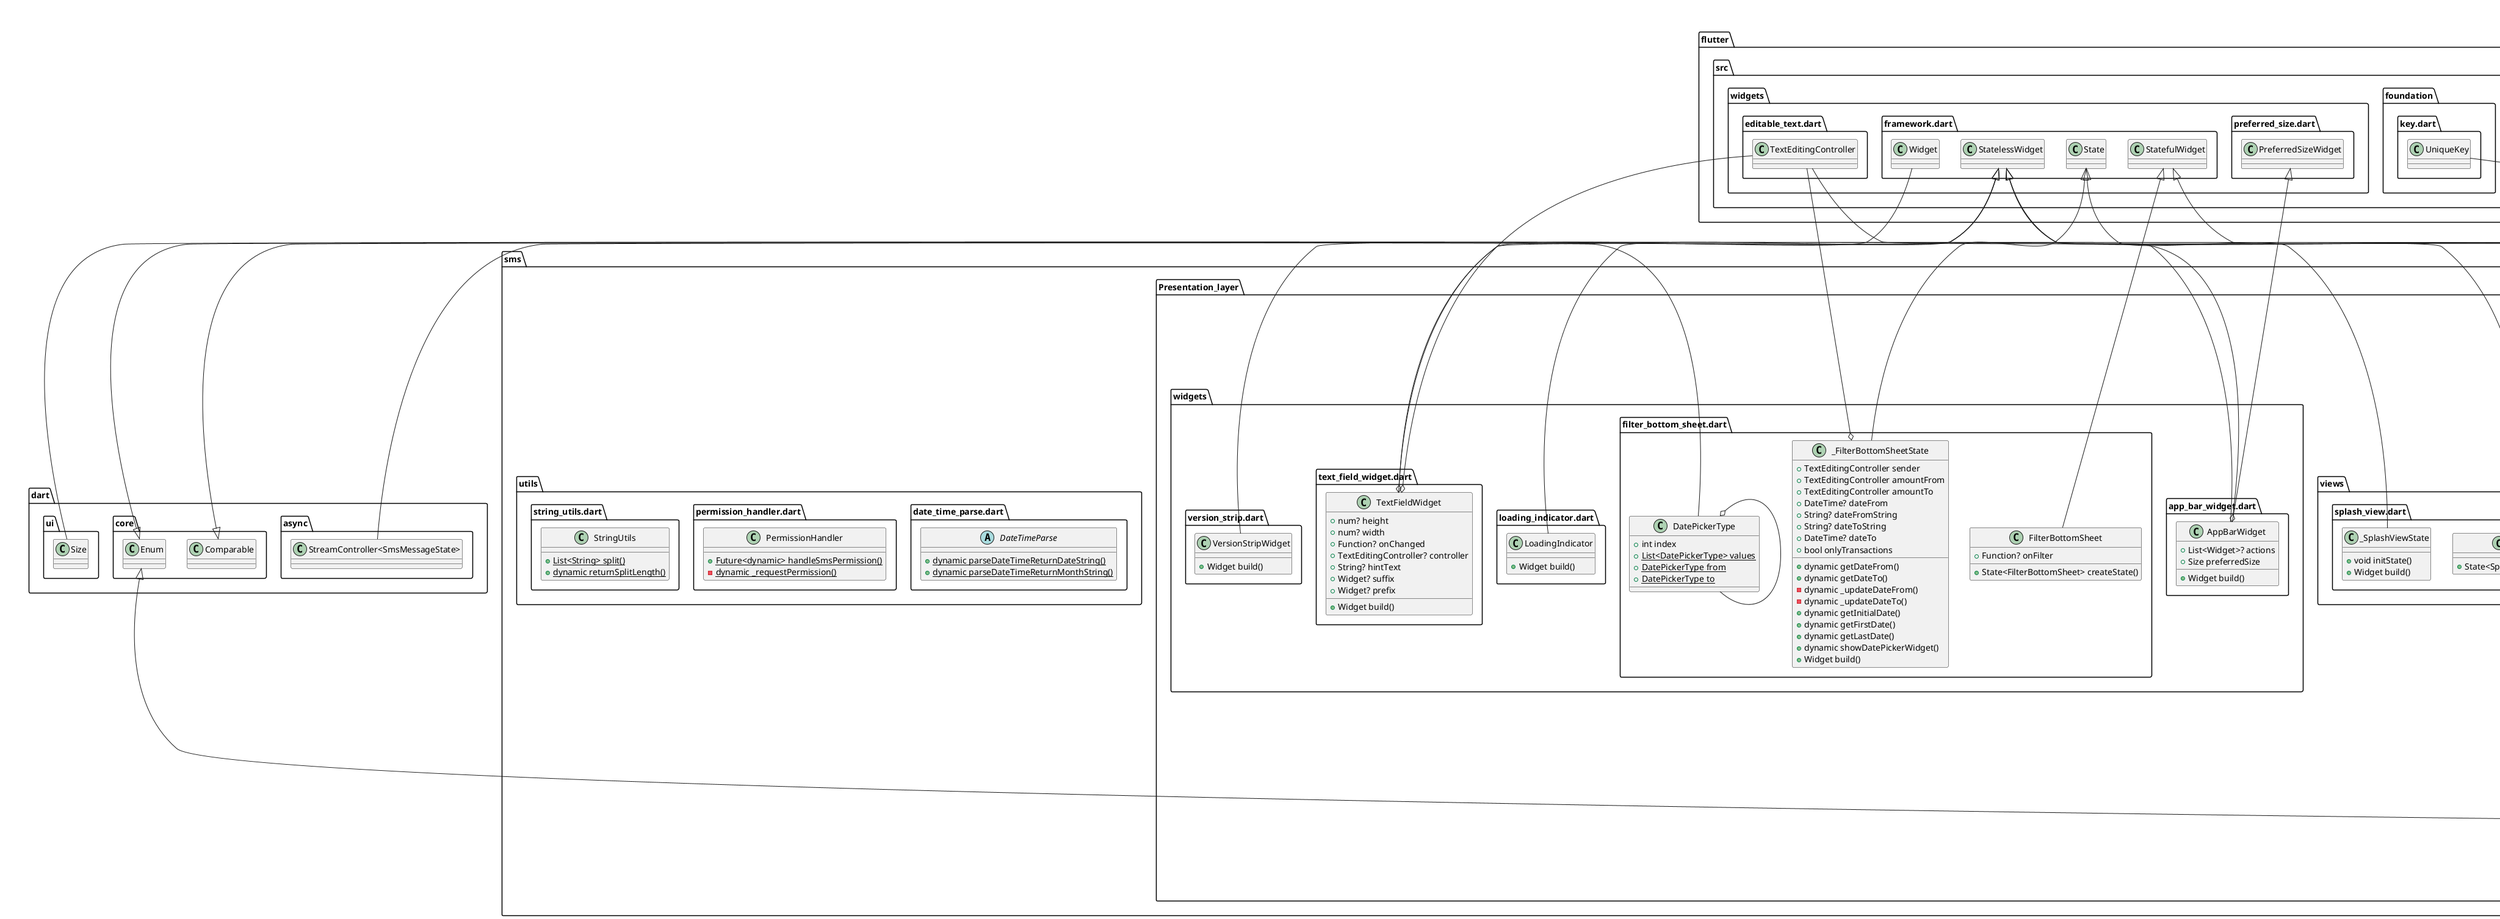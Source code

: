 @startuml
set namespaceSeparator ::

class "sms::data_layer::models::sms.dart::Sms" {
  +int? id
  +int? threadId
  +String? sender
  +String? body
  +bool? read
  +DateTime? date
  +DateTime? dateSent
  +SmsMessageKind? kind
  -SmsMessageState _state
  +double? amount
  +bool? isTransaction
  -StreamController<SmsMessageState> _stateStreamController
  -double? _getAmount()
  +int compareTo()
}

"sms::data_layer::models::sms.dart::Sms" o-- "flutter_sms_inbox::flutter_sms_inbox.dart::SmsMessageKind"
"sms::data_layer::models::sms.dart::Sms" o-- "flutter_sms_inbox::flutter_sms_inbox.dart::SmsMessageState"
"sms::data_layer::models::sms.dart::Sms" o-- "dart::async::StreamController<SmsMessageState>"
"dart::core::Comparable" <|-- "sms::data_layer::models::sms.dart::Sms"

class "sms::data_layer::services::fetch.dart::Fetch" {
  +Future<List<Sms>> fetchMessages()
  +List<Sms> parseSmsListIntoModels()
}

"sms::data_layer::services::sms_services.dart::SmsService" <|-- "sms::data_layer::services::fetch.dart::Fetch"

abstract class "sms::data_layer::services::sms_services.dart::SmsService" {
  +Future<List<Sms>> fetchMessages()
  +List<Sms> parseSmsListIntoModels()
}

class "sms::Presentation_layer::controllers::sms_controller.dart::SmsController" {
  +bool? isLoadingMessages
  +String? loadingErrorMessage
  +List<Sms> smsMessageList
  +List<Sms> smsMessageListToShow
  +List<bool> isExpanded
  +Permission? permissionStatus
  +bool? fetchFailed
  +int monthCount
  +TextEditingController searchKeywordController
  +UniqueKey? expansionTileReRenderKey
  +bool isFiltered
  +dynamic getMonthCount()
  +dynamic clearFilter()
  +dynamic getTextSpanLength()
  +dynamic changeIsExpandedState()
  +dynamic changeIsFilteredState()
  +dynamic expandAllMessages()
  +dynamic collapseAllMessages()
  +List<String> getBodyText()
  +String getTotalMonths()
  +String getTotalAmount()
  -dynamic _showMessagesOnScreen()
  -dynamic _expansionTileReRender()
  -dynamic _emitIsLoadingState()
  +dynamic fetchSmsMessages()
  -dynamic _filter()
  -dynamic _filterUsingKeyword()
  -dynamic _filterUsingParameters()
  -dynamic _fetchSmsMessagesFromCellphone()
  -dynamic _checkPermissionAndFetchMessages()
  +void onInit()
}

"sms::Presentation_layer::controllers::sms_controller.dart::SmsController" o-- "sms::Presentation_layer::controllers::sms_controller.dart::Permission"
"sms::Presentation_layer::controllers::sms_controller.dart::SmsController" o-- "flutter::src::widgets::editable_text.dart::TextEditingController"
"sms::Presentation_layer::controllers::sms_controller.dart::SmsController" o-- "flutter::src::foundation::key.dart::UniqueKey"
"get::get_state_manager::src::simple::get_controllers.dart::GetxController" <|-- "sms::Presentation_layer::controllers::sms_controller.dart::SmsController"

class "sms::Presentation_layer::controllers::sms_controller.dart::Permission" {
  +int index
  {static} +List<Permission> values
  {static} +Permission granted
  {static} +Permission denied
}

"sms::Presentation_layer::controllers::sms_controller.dart::Permission" o-- "sms::Presentation_layer::controllers::sms_controller.dart::Permission"
"dart::core::Enum" <|-- "sms::Presentation_layer::controllers::sms_controller.dart::Permission"

class "sms::Presentation_layer::controllers::splash_controller.dart::SplashController" {
  +dynamic startNavigationTimer()
  +dynamic route()
  +void onInit()
}

"get::get_state_manager::src::simple::get_controllers.dart::GetxController" <|-- "sms::Presentation_layer::controllers::splash_controller.dart::SplashController"

class "sms::Presentation_layer::sms_app.dart::SmsApp" {
  +Widget build()
}

"flutter::src::widgets::framework.dart::StatelessWidget" <|-- "sms::Presentation_layer::sms_app.dart::SmsApp"

class "sms::Presentation_layer::views::sms_view.dart::SmsView" {
  +Widget build()
}

"flutter::src::widgets::framework.dart::StatelessWidget" <|-- "sms::Presentation_layer::views::sms_view.dart::SmsView"

class "sms::Presentation_layer::views::splash_view.dart::SplashView" {
  +State<SplashView> createState()
}

"flutter::src::widgets::framework.dart::StatefulWidget" <|-- "sms::Presentation_layer::views::splash_view.dart::SplashView"

class "sms::Presentation_layer::views::splash_view.dart::_SplashViewState" {
  +void initState()
  +Widget build()
}

"flutter::src::widgets::framework.dart::State" <|-- "sms::Presentation_layer::views::splash_view.dart::_SplashViewState"

class "sms::Presentation_layer::widgets::app_bar_widget.dart::AppBarWidget" {
  +List<Widget>? actions
  +Size preferredSize
  +Widget build()
}

"sms::Presentation_layer::widgets::app_bar_widget.dart::AppBarWidget" o-- "dart::ui::Size"
"flutter::src::widgets::framework.dart::StatelessWidget" <|-- "sms::Presentation_layer::widgets::app_bar_widget.dart::AppBarWidget"
"flutter::src::widgets::preferred_size.dart::PreferredSizeWidget" <|-- "sms::Presentation_layer::widgets::app_bar_widget.dart::AppBarWidget"

class "sms::Presentation_layer::widgets::filter_bottom_sheet.dart::FilterBottomSheet" {
  +Function? onFilter
  +State<FilterBottomSheet> createState()
}

"flutter::src::widgets::framework.dart::StatefulWidget" <|-- "sms::Presentation_layer::widgets::filter_bottom_sheet.dart::FilterBottomSheet"

class "sms::Presentation_layer::widgets::filter_bottom_sheet.dart::_FilterBottomSheetState" {
  +TextEditingController sender
  +TextEditingController amountFrom
  +TextEditingController amountTo
  +DateTime? dateFrom
  +String? dateFromString
  +String? dateToString
  +DateTime? dateTo
  +bool onlyTransactions
  +dynamic getDateFrom()
  +dynamic getDateTo()
  -dynamic _updateDateFrom()
  -dynamic _updateDateTo()
  +dynamic getInitialDate()
  +dynamic getFirstDate()
  +dynamic getLastDate()
  +dynamic showDatePickerWidget()
  +Widget build()
}

"sms::Presentation_layer::widgets::filter_bottom_sheet.dart::_FilterBottomSheetState" o-- "flutter::src::widgets::editable_text.dart::TextEditingController"
"flutter::src::widgets::framework.dart::State" <|-- "sms::Presentation_layer::widgets::filter_bottom_sheet.dart::_FilterBottomSheetState"

class "sms::Presentation_layer::widgets::filter_bottom_sheet.dart::DatePickerType" {
  +int index
  {static} +List<DatePickerType> values
  {static} +DatePickerType from
  {static} +DatePickerType to
}

"sms::Presentation_layer::widgets::filter_bottom_sheet.dart::DatePickerType" o-- "sms::Presentation_layer::widgets::filter_bottom_sheet.dart::DatePickerType"
"dart::core::Enum" <|-- "sms::Presentation_layer::widgets::filter_bottom_sheet.dart::DatePickerType"

class "sms::Presentation_layer::widgets::loading_indicator.dart::LoadingIndicator" {
  +Widget build()
}

"flutter::src::widgets::framework.dart::StatelessWidget" <|-- "sms::Presentation_layer::widgets::loading_indicator.dart::LoadingIndicator"

class "sms::Presentation_layer::widgets::text_field_widget.dart::TextFieldWidget" {
  +num? height
  +num? width
  +Function? onChanged
  +TextEditingController? controller
  +String? hintText
  +Widget? suffix
  +Widget? prefix
  +Widget build()
}

"sms::Presentation_layer::widgets::text_field_widget.dart::TextFieldWidget" o-- "flutter::src::widgets::editable_text.dart::TextEditingController"
"sms::Presentation_layer::widgets::text_field_widget.dart::TextFieldWidget" o-- "flutter::src::widgets::framework.dart::Widget"
"flutter::src::widgets::framework.dart::StatelessWidget" <|-- "sms::Presentation_layer::widgets::text_field_widget.dart::TextFieldWidget"

class "sms::Presentation_layer::widgets::version_strip.dart::VersionStripWidget" {
  +Widget build()
}

"flutter::src::widgets::framework.dart::StatelessWidget" <|-- "sms::Presentation_layer::widgets::version_strip.dart::VersionStripWidget"

abstract class "sms::utils::date_time_parse.dart::DateTimeParse" {
  {static} +dynamic parseDateTimeReturnDateString()
  {static} +dynamic parseDateTimeReturnMonthString()
}

class "sms::utils::permission_handler.dart::PermissionHandler" {
  {static} +Future<dynamic> handleSmsPermission()
  {static} -dynamic _requestPermission()
}

class "sms::utils::string_utils.dart::StringUtils" {
  {static} +List<String> split()
  {static} +dynamic returnSplitLength()
}

@enduml